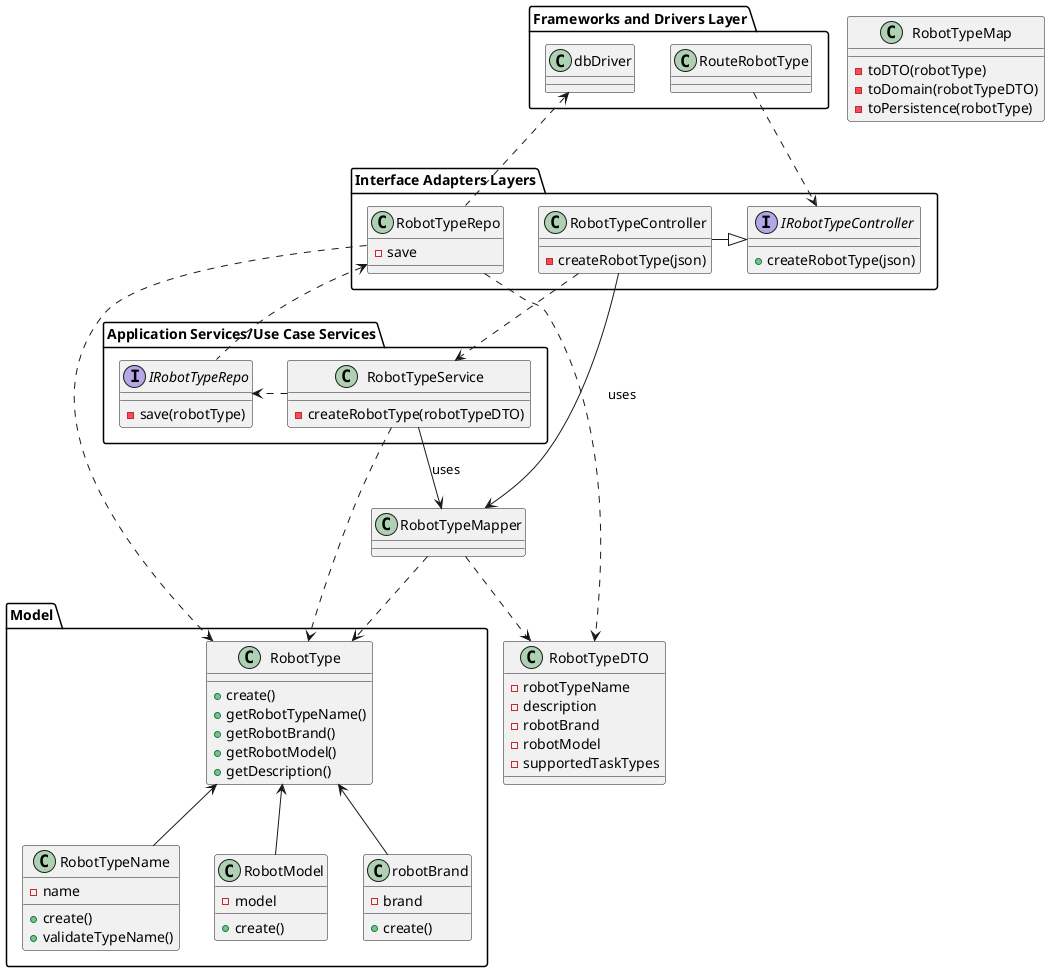 @startuml

package "Frameworks and Drivers Layer"  {
    class RouteRobotType {}
    class dbDriver {}
}

package "Interface Adapters Layers"  {
    interface IRobotTypeController {
        +createRobotType(json)
    }
    class RobotTypeController {
        -createRobotType(json)
    }
    class RobotTypeRepo {
        -save
    }
}

RobotTypeController --> RobotTypeMapper : uses

package "Application Services/Use Case Services"   {
    class RobotTypeService {
        -createRobotType(robotTypeDTO)
    }
    interface IRobotTypeRepo {
        -save(robotType)
    }
}
RobotTypeService --> RobotTypeMapper : uses

package "Model"  {
    class RobotType {
        +create()
        +getRobotTypeName()
        +getRobotBrand()
        +getRobotModel()
        +getDescription()
    }
    class RobotTypeName {
        -name
        +create()
        +validateTypeName()
    }
    class RobotModel {
        -model
        +create()
    }
    class robotBrand {
        -brand
        +create()
    }
}

class RobotTypeMap {
    -toDTO(robotType)
    -toDomain(robotTypeDTO)
    -toPersistence(robotType)
}
class RobotTypeDTO {
    -robotTypeName
    -description
    -robotBrand
    -robotModel
    -supportedTaskTypes
}


RouteRobotType .d.> IRobotTypeController
RobotTypeController -|> IRobotTypeController
RobotTypeController .d.> RobotTypeService
RobotTypeService .d.> RobotType
RobotTypeService .r.> IRobotTypeRepo
IRobotTypeRepo .u.> RobotTypeRepo
RobotTypeRepo .u.> dbDriver

RobotTypeMapper ..> RobotTypeDTO
RobotTypeMapper ..> RobotType
RobotTypeRepo ..> RobotType
RobotTypeRepo ..> RobotTypeDTO
RobotType <-- RobotTypeName
RobotType <-- RobotModel
RobotType <-- robotBrand


@enduml
